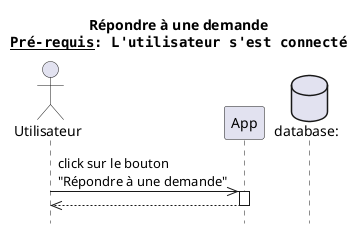 @startuml repondre a une demande
title Répondre à une demande\n""__Pré-requis__: L'utilisateur s'est connecté""
hide footbox

actor client as "Utilisateur"
participant app as "App" order 2 
database bdd as "database:"  order 6

client ->> app: click sur le bouton\n"Répondre à une demande"
activate app



client <<-- app
deactivate app

@enduml